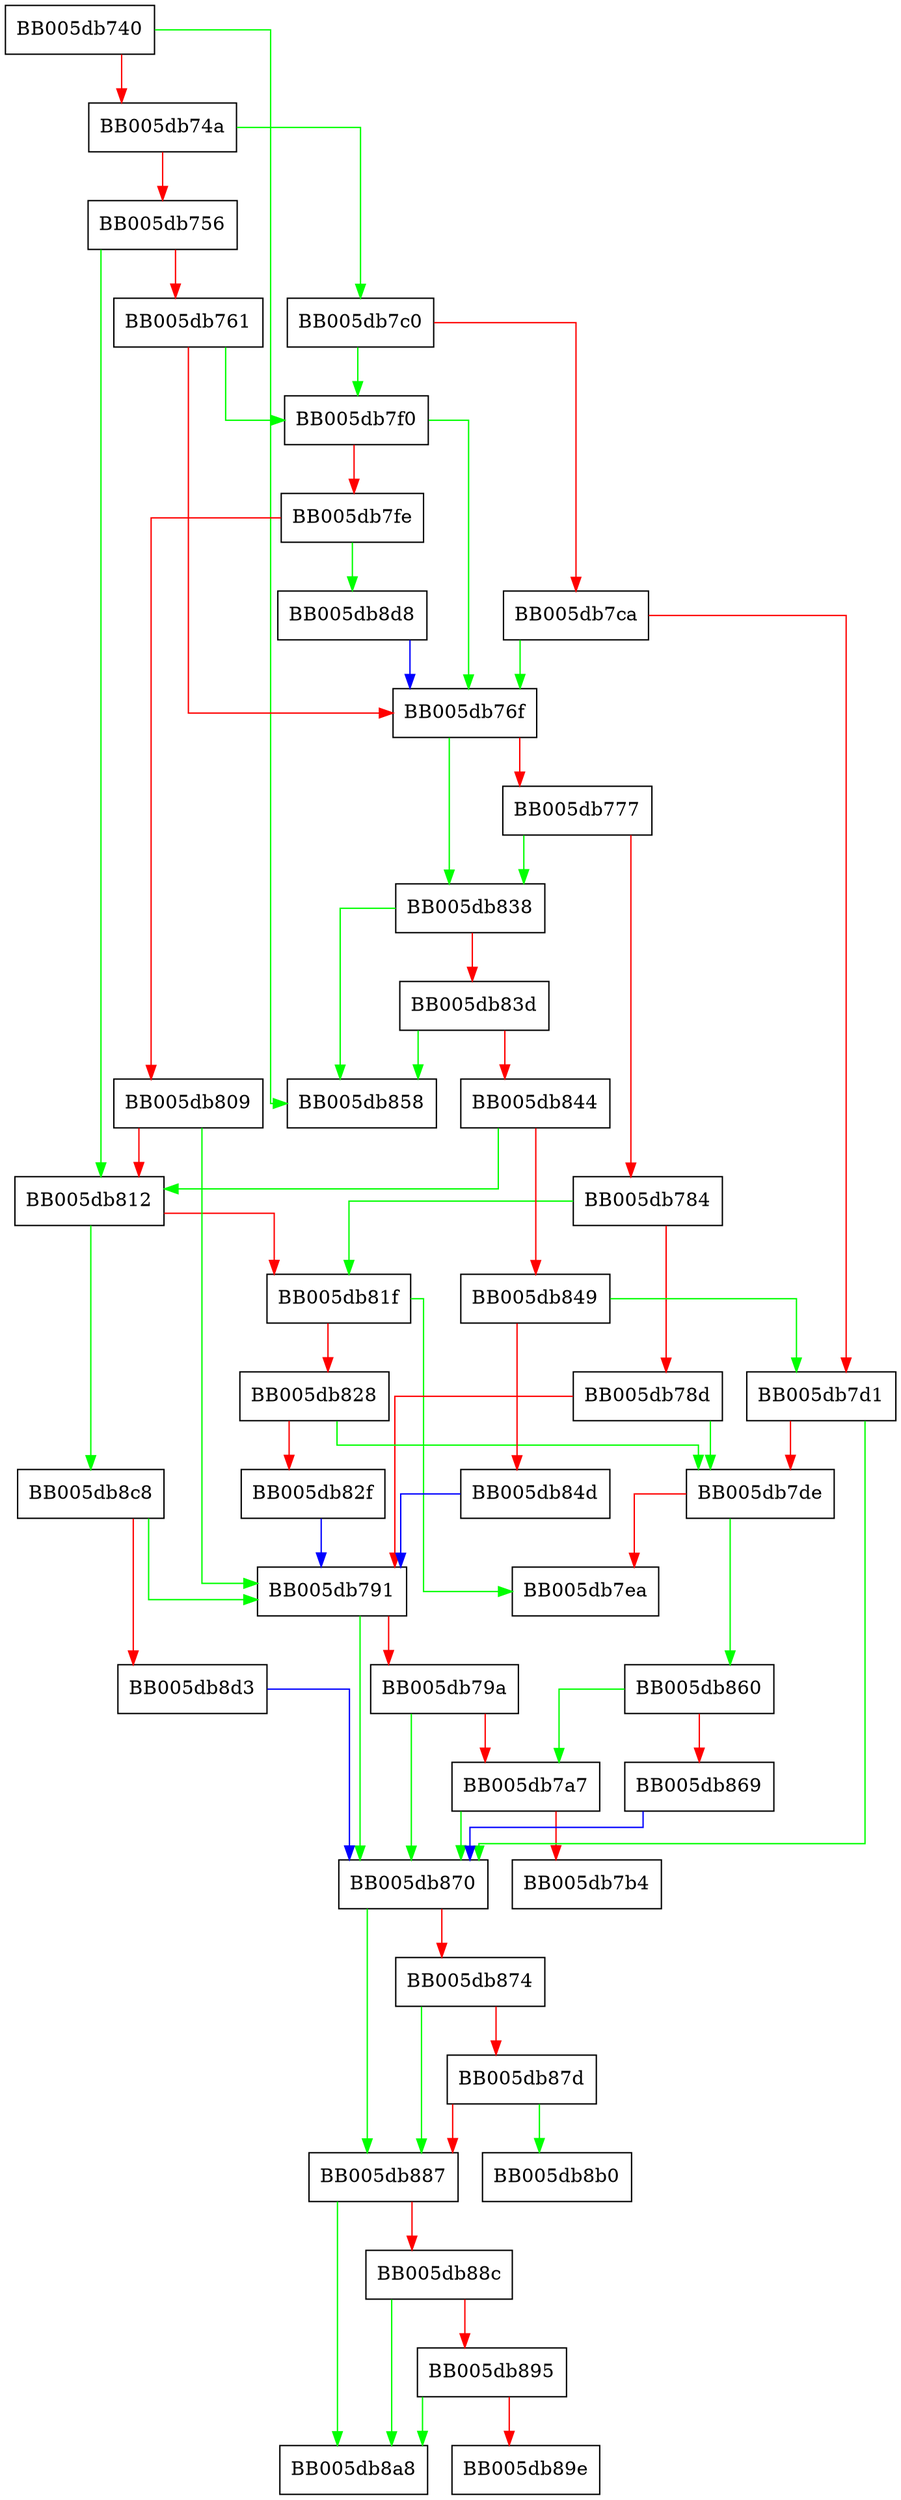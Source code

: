 digraph EVP_PKEY_CTX_set_params {
  node [shape="box"];
  graph [splines=ortho];
  BB005db740 -> BB005db858 [color="green"];
  BB005db740 -> BB005db74a [color="red"];
  BB005db74a -> BB005db7c0 [color="green"];
  BB005db74a -> BB005db756 [color="red"];
  BB005db756 -> BB005db812 [color="green"];
  BB005db756 -> BB005db761 [color="red"];
  BB005db761 -> BB005db7f0 [color="green"];
  BB005db761 -> BB005db76f [color="red"];
  BB005db76f -> BB005db838 [color="green"];
  BB005db76f -> BB005db777 [color="red"];
  BB005db777 -> BB005db838 [color="green"];
  BB005db777 -> BB005db784 [color="red"];
  BB005db784 -> BB005db81f [color="green"];
  BB005db784 -> BB005db78d [color="red"];
  BB005db78d -> BB005db7de [color="green"];
  BB005db78d -> BB005db791 [color="red"];
  BB005db791 -> BB005db870 [color="green"];
  BB005db791 -> BB005db79a [color="red"];
  BB005db79a -> BB005db870 [color="green"];
  BB005db79a -> BB005db7a7 [color="red"];
  BB005db7a7 -> BB005db870 [color="green"];
  BB005db7a7 -> BB005db7b4 [color="red"];
  BB005db7c0 -> BB005db7f0 [color="green"];
  BB005db7c0 -> BB005db7ca [color="red"];
  BB005db7ca -> BB005db76f [color="green"];
  BB005db7ca -> BB005db7d1 [color="red"];
  BB005db7d1 -> BB005db870 [color="green"];
  BB005db7d1 -> BB005db7de [color="red"];
  BB005db7de -> BB005db860 [color="green"];
  BB005db7de -> BB005db7ea [color="red"];
  BB005db7f0 -> BB005db76f [color="green"];
  BB005db7f0 -> BB005db7fe [color="red"];
  BB005db7fe -> BB005db8d8 [color="green"];
  BB005db7fe -> BB005db809 [color="red"];
  BB005db809 -> BB005db791 [color="green"];
  BB005db809 -> BB005db812 [color="red"];
  BB005db812 -> BB005db8c8 [color="green"];
  BB005db812 -> BB005db81f [color="red"];
  BB005db81f -> BB005db7ea [color="green"];
  BB005db81f -> BB005db828 [color="red"];
  BB005db828 -> BB005db7de [color="green"];
  BB005db828 -> BB005db82f [color="red"];
  BB005db82f -> BB005db791 [color="blue"];
  BB005db838 -> BB005db858 [color="green"];
  BB005db838 -> BB005db83d [color="red"];
  BB005db83d -> BB005db858 [color="green"];
  BB005db83d -> BB005db844 [color="red"];
  BB005db844 -> BB005db812 [color="green"];
  BB005db844 -> BB005db849 [color="red"];
  BB005db849 -> BB005db7d1 [color="green"];
  BB005db849 -> BB005db84d [color="red"];
  BB005db84d -> BB005db791 [color="blue"];
  BB005db860 -> BB005db7a7 [color="green"];
  BB005db860 -> BB005db869 [color="red"];
  BB005db869 -> BB005db870 [color="blue"];
  BB005db870 -> BB005db887 [color="green"];
  BB005db870 -> BB005db874 [color="red"];
  BB005db874 -> BB005db887 [color="green"];
  BB005db874 -> BB005db87d [color="red"];
  BB005db87d -> BB005db8b0 [color="green"];
  BB005db87d -> BB005db887 [color="red"];
  BB005db887 -> BB005db8a8 [color="green"];
  BB005db887 -> BB005db88c [color="red"];
  BB005db88c -> BB005db8a8 [color="green"];
  BB005db88c -> BB005db895 [color="red"];
  BB005db895 -> BB005db8a8 [color="green"];
  BB005db895 -> BB005db89e [color="red"];
  BB005db8c8 -> BB005db791 [color="green"];
  BB005db8c8 -> BB005db8d3 [color="red"];
  BB005db8d3 -> BB005db870 [color="blue"];
  BB005db8d8 -> BB005db76f [color="blue"];
}